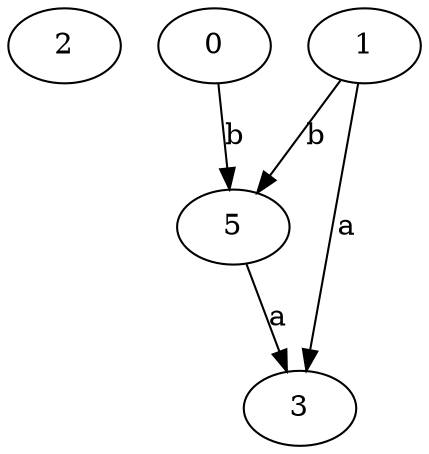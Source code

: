 strict digraph  {
2;
0;
3;
5;
1;
0 -> 5  [label=b];
5 -> 3  [label=a];
1 -> 3  [label=a];
1 -> 5  [label=b];
}

